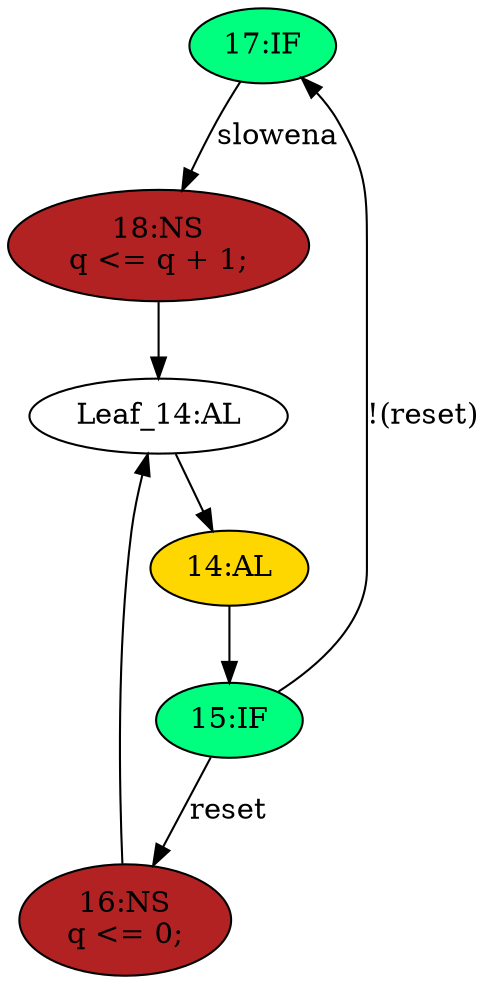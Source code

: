 strict digraph "compose( ,  )" {
	node [label="\N"];
	"17:IF"	[ast="<pyverilog.vparser.ast.IfStatement object at 0x7f415fb23110>",
		fillcolor=springgreen,
		label="17:IF",
		statements="[]",
		style=filled,
		typ=IfStatement];
	"18:NS"	[ast="<pyverilog.vparser.ast.NonblockingSubstitution object at 0x7f415fb23210>",
		fillcolor=firebrick,
		label="18:NS
q <= q + 1;",
		statements="[<pyverilog.vparser.ast.NonblockingSubstitution object at 0x7f415fb23210>]",
		style=filled,
		typ=NonblockingSubstitution];
	"17:IF" -> "18:NS"	[cond="['slowena']",
		label=slowena,
		lineno=17];
	"16:NS"	[ast="<pyverilog.vparser.ast.NonblockingSubstitution object at 0x7f415fb37390>",
		fillcolor=firebrick,
		label="16:NS
q <= 0;",
		statements="[<pyverilog.vparser.ast.NonblockingSubstitution object at 0x7f415fb37390>]",
		style=filled,
		typ=NonblockingSubstitution];
	"Leaf_14:AL"	[def_var="['q']",
		label="Leaf_14:AL"];
	"16:NS" -> "Leaf_14:AL"	[cond="[]",
		lineno=None];
	"18:NS" -> "Leaf_14:AL"	[cond="[]",
		lineno=None];
	"14:AL"	[ast="<pyverilog.vparser.ast.Always object at 0x7f415fbb5390>",
		clk_sens=True,
		fillcolor=gold,
		label="14:AL",
		sens="['clk']",
		statements="[]",
		style=filled,
		typ=Always,
		use_var="['reset', 'q', 'slowena']"];
	"15:IF"	[ast="<pyverilog.vparser.ast.IfStatement object at 0x7f415fb37090>",
		fillcolor=springgreen,
		label="15:IF",
		statements="[]",
		style=filled,
		typ=IfStatement];
	"14:AL" -> "15:IF"	[cond="[]",
		lineno=None];
	"15:IF" -> "17:IF"	[cond="['reset']",
		label="!(reset)",
		lineno=15];
	"15:IF" -> "16:NS"	[cond="['reset']",
		label=reset,
		lineno=15];
	"Leaf_14:AL" -> "14:AL";
}
